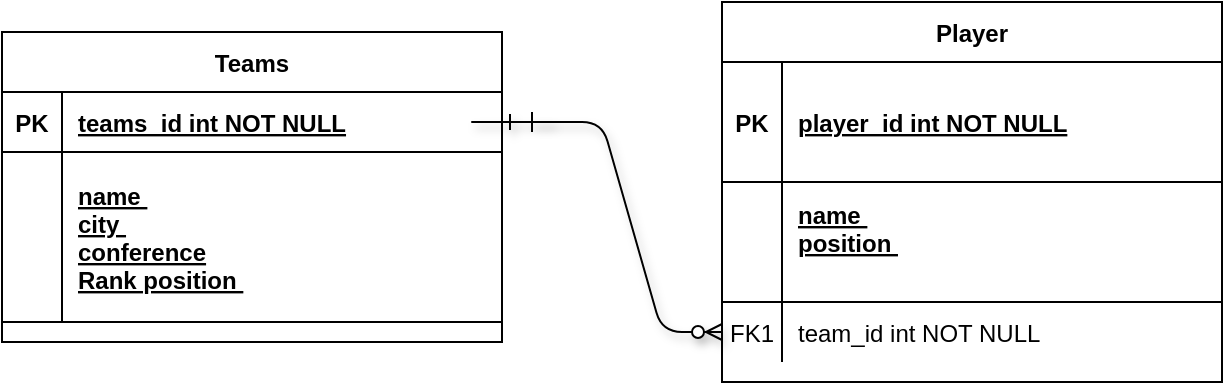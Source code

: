 <mxfile version="14.6.12" type="github">
  <diagram id="R2lEEEUBdFMjLlhIrx00" name="Page-1">
    <mxGraphModel dx="644" dy="203" grid="1" gridSize="10" guides="1" tooltips="1" connect="1" arrows="1" fold="1" page="1" pageScale="1" pageWidth="850" pageHeight="1100" math="0" shadow="0" extFonts="Permanent Marker^https://fonts.googleapis.com/css?family=Permanent+Marker">
      <root>
        <mxCell id="0" />
        <mxCell id="1" parent="0" />
        <mxCell id="QcpqvqOXa9HCOMqCuGFT-1" value="" style="edgeStyle=entityRelationEdgeStyle;endArrow=ERzeroToMany;startArrow=none;endFill=1;startFill=0;shadow=1;" parent="1" source="QcpqvqOXa9HCOMqCuGFT-19" target="QcpqvqOXa9HCOMqCuGFT-9" edge="1">
          <mxGeometry width="100" height="100" relative="1" as="geometry">
            <mxPoint x="340" y="720" as="sourcePoint" />
            <mxPoint x="440" y="620" as="targetPoint" />
          </mxGeometry>
        </mxCell>
        <mxCell id="QcpqvqOXa9HCOMqCuGFT-2" value="Player" style="shape=table;startSize=30;container=1;collapsible=1;childLayout=tableLayout;fixedRows=1;rowLines=0;fontStyle=1;align=center;resizeLast=1;" parent="1" vertex="1">
          <mxGeometry x="450" y="120" width="250" height="190" as="geometry" />
        </mxCell>
        <mxCell id="QcpqvqOXa9HCOMqCuGFT-3" value="" style="shape=partialRectangle;collapsible=0;dropTarget=0;pointerEvents=0;fillColor=none;points=[[0,0.5],[1,0.5]];portConstraint=eastwest;top=0;left=0;right=0;bottom=1;" parent="QcpqvqOXa9HCOMqCuGFT-2" vertex="1">
          <mxGeometry y="30" width="250" height="60" as="geometry" />
        </mxCell>
        <mxCell id="QcpqvqOXa9HCOMqCuGFT-4" value="PK" style="shape=partialRectangle;overflow=hidden;connectable=0;fillColor=none;top=0;left=0;bottom=0;right=0;fontStyle=1;" parent="QcpqvqOXa9HCOMqCuGFT-3" vertex="1">
          <mxGeometry width="30" height="60" as="geometry" />
        </mxCell>
        <mxCell id="QcpqvqOXa9HCOMqCuGFT-5" value="player_id int NOT NULL " style="shape=partialRectangle;overflow=hidden;connectable=0;fillColor=none;top=0;left=0;bottom=0;right=0;align=left;spacingLeft=6;fontStyle=5;" parent="QcpqvqOXa9HCOMqCuGFT-3" vertex="1">
          <mxGeometry x="30" width="220" height="60" as="geometry" />
        </mxCell>
        <mxCell id="QcpqvqOXa9HCOMqCuGFT-6" style="shape=partialRectangle;collapsible=0;dropTarget=0;pointerEvents=0;fillColor=none;points=[[0,0.5],[1,0.5]];portConstraint=eastwest;top=0;left=0;right=0;bottom=1;" parent="QcpqvqOXa9HCOMqCuGFT-2" vertex="1">
          <mxGeometry y="90" width="250" height="60" as="geometry" />
        </mxCell>
        <mxCell id="QcpqvqOXa9HCOMqCuGFT-7" style="shape=partialRectangle;overflow=hidden;connectable=0;fillColor=none;top=0;left=0;bottom=0;right=0;fontStyle=1;" parent="QcpqvqOXa9HCOMqCuGFT-6" vertex="1">
          <mxGeometry width="30" height="60" as="geometry" />
        </mxCell>
        <mxCell id="QcpqvqOXa9HCOMqCuGFT-8" value="name &#xa;position &#xa;" style="shape=partialRectangle;overflow=hidden;connectable=0;fillColor=none;top=0;left=0;bottom=0;right=0;align=left;spacingLeft=6;fontStyle=5;" parent="QcpqvqOXa9HCOMqCuGFT-6" vertex="1">
          <mxGeometry x="30" width="220" height="60" as="geometry" />
        </mxCell>
        <mxCell id="QcpqvqOXa9HCOMqCuGFT-9" value="" style="shape=partialRectangle;collapsible=0;dropTarget=0;pointerEvents=0;fillColor=none;points=[[0,0.5],[1,0.5]];portConstraint=eastwest;top=0;left=0;right=0;bottom=0;" parent="QcpqvqOXa9HCOMqCuGFT-2" vertex="1">
          <mxGeometry y="150" width="250" height="30" as="geometry" />
        </mxCell>
        <mxCell id="QcpqvqOXa9HCOMqCuGFT-10" value="FK1" style="shape=partialRectangle;overflow=hidden;connectable=0;fillColor=none;top=0;left=0;bottom=0;right=0;" parent="QcpqvqOXa9HCOMqCuGFT-9" vertex="1">
          <mxGeometry width="30" height="30" as="geometry" />
        </mxCell>
        <mxCell id="QcpqvqOXa9HCOMqCuGFT-11" value="team_id int NOT NULL" style="shape=partialRectangle;overflow=hidden;connectable=0;fillColor=none;top=0;left=0;bottom=0;right=0;align=left;spacingLeft=6;" parent="QcpqvqOXa9HCOMqCuGFT-9" vertex="1">
          <mxGeometry x="30" width="220" height="30" as="geometry" />
        </mxCell>
        <mxCell id="QcpqvqOXa9HCOMqCuGFT-12" value="Teams" style="shape=table;startSize=30;container=1;collapsible=1;childLayout=tableLayout;fixedRows=1;rowLines=0;fontStyle=1;align=center;resizeLast=1;" parent="1" vertex="1">
          <mxGeometry x="90" y="135" width="250" height="155" as="geometry" />
        </mxCell>
        <mxCell id="QcpqvqOXa9HCOMqCuGFT-13" value="" style="shape=partialRectangle;collapsible=0;dropTarget=0;pointerEvents=0;fillColor=none;points=[[0,0.5],[1,0.5]];portConstraint=eastwest;top=0;left=0;right=0;bottom=1;" parent="QcpqvqOXa9HCOMqCuGFT-12" vertex="1">
          <mxGeometry y="30" width="250" height="30" as="geometry" />
        </mxCell>
        <mxCell id="QcpqvqOXa9HCOMqCuGFT-14" value="PK" style="shape=partialRectangle;overflow=hidden;connectable=0;fillColor=none;top=0;left=0;bottom=0;right=0;fontStyle=1;" parent="QcpqvqOXa9HCOMqCuGFT-13" vertex="1">
          <mxGeometry width="30" height="30" as="geometry" />
        </mxCell>
        <mxCell id="QcpqvqOXa9HCOMqCuGFT-15" value="teams_id int NOT NULL " style="shape=partialRectangle;overflow=hidden;connectable=0;fillColor=none;top=0;left=0;bottom=0;right=0;align=left;spacingLeft=6;fontStyle=5;" parent="QcpqvqOXa9HCOMqCuGFT-13" vertex="1">
          <mxGeometry x="30" width="220" height="30" as="geometry" />
        </mxCell>
        <mxCell id="QcpqvqOXa9HCOMqCuGFT-16" style="shape=partialRectangle;collapsible=0;dropTarget=0;pointerEvents=0;fillColor=none;points=[[0,0.5],[1,0.5]];portConstraint=eastwest;top=0;left=0;right=0;bottom=1;" parent="QcpqvqOXa9HCOMqCuGFT-12" vertex="1">
          <mxGeometry y="60" width="250" height="85" as="geometry" />
        </mxCell>
        <mxCell id="QcpqvqOXa9HCOMqCuGFT-17" style="shape=partialRectangle;overflow=hidden;connectable=0;fillColor=none;top=0;left=0;bottom=0;right=0;fontStyle=1;" parent="QcpqvqOXa9HCOMqCuGFT-16" vertex="1">
          <mxGeometry width="30" height="85" as="geometry" />
        </mxCell>
        <mxCell id="QcpqvqOXa9HCOMqCuGFT-18" value="name &#xa;city &#xa;conference&#xa;Rank position " style="shape=partialRectangle;overflow=hidden;connectable=0;fillColor=none;top=0;left=0;bottom=0;right=0;align=left;spacingLeft=6;fontStyle=5;" parent="QcpqvqOXa9HCOMqCuGFT-16" vertex="1">
          <mxGeometry x="30" width="220" height="85" as="geometry" />
        </mxCell>
        <mxCell id="QcpqvqOXa9HCOMqCuGFT-19" value="" style="line;strokeWidth=1;direction=south;html=1;perimeter=backbonePerimeter;points=[];outlineConnect=0;" parent="1" vertex="1">
          <mxGeometry x="350" y="175" width="10" height="10" as="geometry" />
        </mxCell>
        <mxCell id="QcpqvqOXa9HCOMqCuGFT-20" value="" style="edgeStyle=entityRelationEdgeStyle;endArrow=none;startArrow=ERone;endFill=1;startFill=0;shadow=1;" parent="1" source="QcpqvqOXa9HCOMqCuGFT-13" target="QcpqvqOXa9HCOMqCuGFT-19" edge="1">
          <mxGeometry width="100" height="100" relative="1" as="geometry">
            <mxPoint x="340" y="180" as="sourcePoint" />
            <mxPoint x="450" y="225" as="targetPoint" />
          </mxGeometry>
        </mxCell>
      </root>
    </mxGraphModel>
  </diagram>
</mxfile>
